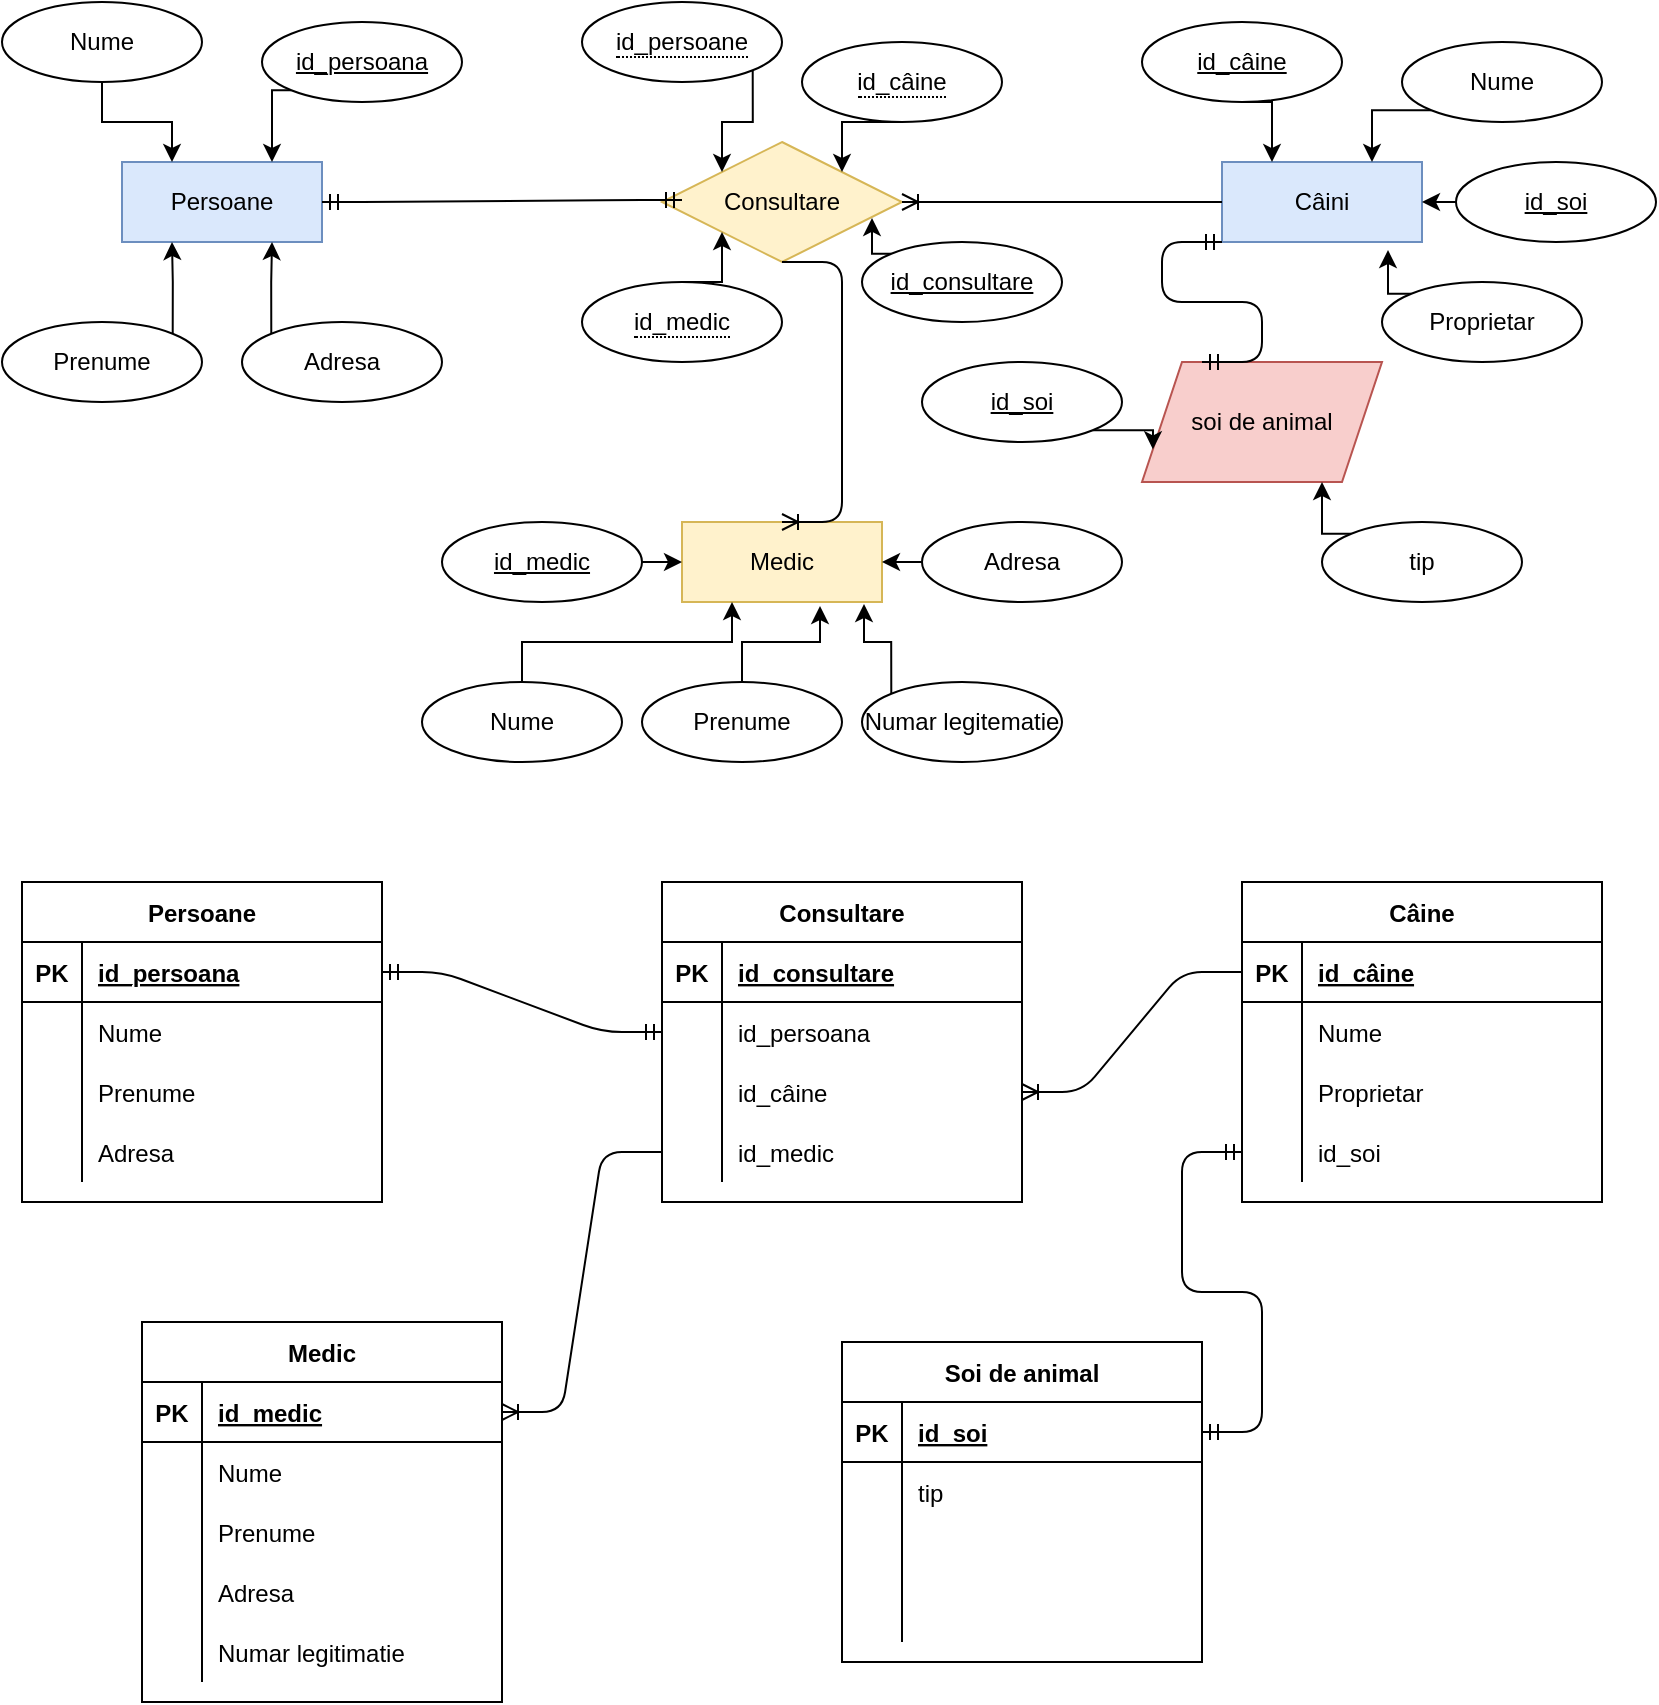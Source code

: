 <mxfile version="14.5.4" type="google"><diagram id="ahMqKwk7GTCR7lcBYKXt" name="Page-1"><mxGraphModel dx="1185" dy="609" grid="1" gridSize="10" guides="1" tooltips="1" connect="1" arrows="1" fold="1" page="1" pageScale="1" pageWidth="827" pageHeight="1169" math="0" shadow="0"><root><mxCell id="0"/><mxCell id="1" parent="0"/><mxCell id="pin97Sy3de3NEiCgct8l-1" value="Persoane" style="whiteSpace=wrap;html=1;align=center;fillColor=#dae8fc;strokeColor=#6c8ebf;" vertex="1" parent="1"><mxGeometry x="60" y="120" width="100" height="40" as="geometry"/></mxCell><mxCell id="pin97Sy3de3NEiCgct8l-2" value="Câini" style="whiteSpace=wrap;html=1;align=center;fillColor=#dae8fc;strokeColor=#6c8ebf;" vertex="1" parent="1"><mxGeometry x="610" y="120" width="100" height="40" as="geometry"/></mxCell><mxCell id="pin97Sy3de3NEiCgct8l-8" style="edgeStyle=orthogonalEdgeStyle;rounded=0;orthogonalLoop=1;jettySize=auto;html=1;exitX=0;exitY=1;exitDx=0;exitDy=0;entryX=0.75;entryY=0;entryDx=0;entryDy=0;" edge="1" parent="1" source="pin97Sy3de3NEiCgct8l-3" target="pin97Sy3de3NEiCgct8l-1"><mxGeometry relative="1" as="geometry"/></mxCell><mxCell id="pin97Sy3de3NEiCgct8l-3" value="id_persoana" style="ellipse;whiteSpace=wrap;html=1;align=center;fontStyle=4;" vertex="1" parent="1"><mxGeometry x="130" y="50" width="100" height="40" as="geometry"/></mxCell><mxCell id="pin97Sy3de3NEiCgct8l-7" style="edgeStyle=orthogonalEdgeStyle;rounded=0;orthogonalLoop=1;jettySize=auto;html=1;exitX=0.5;exitY=1;exitDx=0;exitDy=0;entryX=0.25;entryY=0;entryDx=0;entryDy=0;" edge="1" parent="1" source="pin97Sy3de3NEiCgct8l-4" target="pin97Sy3de3NEiCgct8l-1"><mxGeometry relative="1" as="geometry"/></mxCell><mxCell id="pin97Sy3de3NEiCgct8l-4" value="Nume" style="ellipse;whiteSpace=wrap;html=1;align=center;" vertex="1" parent="1"><mxGeometry y="40" width="100" height="40" as="geometry"/></mxCell><mxCell id="pin97Sy3de3NEiCgct8l-12" style="edgeStyle=orthogonalEdgeStyle;rounded=0;orthogonalLoop=1;jettySize=auto;html=1;exitX=1;exitY=0;exitDx=0;exitDy=0;entryX=0.25;entryY=1;entryDx=0;entryDy=0;" edge="1" parent="1" source="pin97Sy3de3NEiCgct8l-5" target="pin97Sy3de3NEiCgct8l-1"><mxGeometry relative="1" as="geometry"/></mxCell><mxCell id="pin97Sy3de3NEiCgct8l-5" value="Prenume" style="ellipse;whiteSpace=wrap;html=1;align=center;" vertex="1" parent="1"><mxGeometry y="200" width="100" height="40" as="geometry"/></mxCell><mxCell id="pin97Sy3de3NEiCgct8l-13" style="edgeStyle=orthogonalEdgeStyle;rounded=0;orthogonalLoop=1;jettySize=auto;html=1;exitX=0;exitY=0;exitDx=0;exitDy=0;entryX=0.75;entryY=1;entryDx=0;entryDy=0;" edge="1" parent="1" source="pin97Sy3de3NEiCgct8l-6" target="pin97Sy3de3NEiCgct8l-1"><mxGeometry relative="1" as="geometry"/></mxCell><mxCell id="pin97Sy3de3NEiCgct8l-6" value="Adresa" style="ellipse;whiteSpace=wrap;html=1;align=center;" vertex="1" parent="1"><mxGeometry x="120" y="200" width="100" height="40" as="geometry"/></mxCell><mxCell id="pin97Sy3de3NEiCgct8l-52" style="edgeStyle=orthogonalEdgeStyle;rounded=0;orthogonalLoop=1;jettySize=auto;html=1;exitX=0.5;exitY=1;exitDx=0;exitDy=0;entryX=0.25;entryY=0;entryDx=0;entryDy=0;" edge="1" parent="1" source="pin97Sy3de3NEiCgct8l-9" target="pin97Sy3de3NEiCgct8l-2"><mxGeometry relative="1" as="geometry"/></mxCell><mxCell id="pin97Sy3de3NEiCgct8l-9" value="id_câine" style="ellipse;whiteSpace=wrap;html=1;align=center;fontStyle=4;" vertex="1" parent="1"><mxGeometry x="570" y="50" width="100" height="40" as="geometry"/></mxCell><mxCell id="pin97Sy3de3NEiCgct8l-15" style="edgeStyle=orthogonalEdgeStyle;rounded=0;orthogonalLoop=1;jettySize=auto;html=1;exitX=0;exitY=1;exitDx=0;exitDy=0;entryX=0.75;entryY=0;entryDx=0;entryDy=0;" edge="1" parent="1" source="pin97Sy3de3NEiCgct8l-10" target="pin97Sy3de3NEiCgct8l-2"><mxGeometry relative="1" as="geometry"/></mxCell><mxCell id="pin97Sy3de3NEiCgct8l-10" value="Nume" style="ellipse;whiteSpace=wrap;html=1;align=center;" vertex="1" parent="1"><mxGeometry x="700" y="60" width="100" height="40" as="geometry"/></mxCell><mxCell id="pin97Sy3de3NEiCgct8l-14" style="edgeStyle=orthogonalEdgeStyle;rounded=0;orthogonalLoop=1;jettySize=auto;html=1;exitX=0;exitY=0;exitDx=0;exitDy=0;entryX=0.83;entryY=1.1;entryDx=0;entryDy=0;entryPerimeter=0;" edge="1" parent="1" source="pin97Sy3de3NEiCgct8l-11" target="pin97Sy3de3NEiCgct8l-2"><mxGeometry relative="1" as="geometry"/></mxCell><mxCell id="pin97Sy3de3NEiCgct8l-11" value="Proprietar" style="ellipse;whiteSpace=wrap;html=1;align=center;" vertex="1" parent="1"><mxGeometry x="690" y="180" width="100" height="40" as="geometry"/></mxCell><mxCell id="pin97Sy3de3NEiCgct8l-17" value="Medic" style="whiteSpace=wrap;html=1;align=center;fillColor=#fff2cc;strokeColor=#d6b656;" vertex="1" parent="1"><mxGeometry x="340" y="300" width="100" height="40" as="geometry"/></mxCell><mxCell id="pin97Sy3de3NEiCgct8l-22" style="edgeStyle=orthogonalEdgeStyle;rounded=0;orthogonalLoop=1;jettySize=auto;html=1;exitX=1;exitY=0.5;exitDx=0;exitDy=0;entryX=0;entryY=0.5;entryDx=0;entryDy=0;" edge="1" parent="1" source="pin97Sy3de3NEiCgct8l-18" target="pin97Sy3de3NEiCgct8l-17"><mxGeometry relative="1" as="geometry"/></mxCell><mxCell id="pin97Sy3de3NEiCgct8l-18" value="id_medic" style="ellipse;whiteSpace=wrap;html=1;align=center;fontStyle=4;" vertex="1" parent="1"><mxGeometry x="220" y="300" width="100" height="40" as="geometry"/></mxCell><mxCell id="pin97Sy3de3NEiCgct8l-25" style="edgeStyle=orthogonalEdgeStyle;rounded=0;orthogonalLoop=1;jettySize=auto;html=1;exitX=0.5;exitY=0;exitDx=0;exitDy=0;entryX=0.69;entryY=1.05;entryDx=0;entryDy=0;entryPerimeter=0;" edge="1" parent="1" source="pin97Sy3de3NEiCgct8l-19" target="pin97Sy3de3NEiCgct8l-17"><mxGeometry relative="1" as="geometry"/></mxCell><mxCell id="pin97Sy3de3NEiCgct8l-19" value="Prenume" style="ellipse;whiteSpace=wrap;html=1;align=center;" vertex="1" parent="1"><mxGeometry x="320" y="380" width="100" height="40" as="geometry"/></mxCell><mxCell id="pin97Sy3de3NEiCgct8l-23" style="edgeStyle=orthogonalEdgeStyle;rounded=0;orthogonalLoop=1;jettySize=auto;html=1;exitX=0;exitY=0.5;exitDx=0;exitDy=0;entryX=1;entryY=0.5;entryDx=0;entryDy=0;" edge="1" parent="1" source="pin97Sy3de3NEiCgct8l-20" target="pin97Sy3de3NEiCgct8l-17"><mxGeometry relative="1" as="geometry"/></mxCell><mxCell id="pin97Sy3de3NEiCgct8l-20" value="Adresa" style="ellipse;whiteSpace=wrap;html=1;align=center;" vertex="1" parent="1"><mxGeometry x="460" y="300" width="100" height="40" as="geometry"/></mxCell><mxCell id="pin97Sy3de3NEiCgct8l-24" style="edgeStyle=orthogonalEdgeStyle;rounded=0;orthogonalLoop=1;jettySize=auto;html=1;exitX=0.5;exitY=0;exitDx=0;exitDy=0;entryX=0.25;entryY=1;entryDx=0;entryDy=0;" edge="1" parent="1" source="pin97Sy3de3NEiCgct8l-21" target="pin97Sy3de3NEiCgct8l-17"><mxGeometry relative="1" as="geometry"/></mxCell><mxCell id="pin97Sy3de3NEiCgct8l-21" value="Nume" style="ellipse;whiteSpace=wrap;html=1;align=center;" vertex="1" parent="1"><mxGeometry x="210" y="380" width="100" height="40" as="geometry"/></mxCell><mxCell id="pin97Sy3de3NEiCgct8l-26" value="Consultare" style="shape=rhombus;perimeter=rhombusPerimeter;whiteSpace=wrap;html=1;align=center;fillColor=#fff2cc;strokeColor=#d6b656;" vertex="1" parent="1"><mxGeometry x="330" y="110" width="120" height="60" as="geometry"/></mxCell><mxCell id="pin97Sy3de3NEiCgct8l-28" value="" style="edgeStyle=entityRelationEdgeStyle;fontSize=12;html=1;endArrow=ERoneToMany;exitX=0;exitY=0.5;exitDx=0;exitDy=0;entryX=1;entryY=0.5;entryDx=0;entryDy=0;" edge="1" parent="1" source="pin97Sy3de3NEiCgct8l-2" target="pin97Sy3de3NEiCgct8l-26"><mxGeometry width="100" height="100" relative="1" as="geometry"><mxPoint x="510" y="280" as="sourcePoint"/><mxPoint x="610" y="180" as="targetPoint"/></mxGeometry></mxCell><mxCell id="pin97Sy3de3NEiCgct8l-29" value="" style="edgeStyle=entityRelationEdgeStyle;fontSize=12;html=1;endArrow=ERmandOne;startArrow=ERmandOne;exitX=1;exitY=0.5;exitDx=0;exitDy=0;" edge="1" parent="1" source="pin97Sy3de3NEiCgct8l-1"><mxGeometry width="100" height="100" relative="1" as="geometry"><mxPoint x="190" y="230" as="sourcePoint"/><mxPoint x="340" y="139" as="targetPoint"/></mxGeometry></mxCell><mxCell id="pin97Sy3de3NEiCgct8l-32" style="edgeStyle=orthogonalEdgeStyle;rounded=0;orthogonalLoop=1;jettySize=auto;html=1;exitX=0;exitY=0;exitDx=0;exitDy=0;entryX=0.91;entryY=1.025;entryDx=0;entryDy=0;entryPerimeter=0;" edge="1" parent="1" source="pin97Sy3de3NEiCgct8l-30" target="pin97Sy3de3NEiCgct8l-17"><mxGeometry relative="1" as="geometry"/></mxCell><mxCell id="pin97Sy3de3NEiCgct8l-30" value="Numar legitematie" style="ellipse;whiteSpace=wrap;html=1;align=center;" vertex="1" parent="1"><mxGeometry x="430" y="380" width="100" height="40" as="geometry"/></mxCell><mxCell id="pin97Sy3de3NEiCgct8l-33" value="" style="edgeStyle=entityRelationEdgeStyle;fontSize=12;html=1;endArrow=ERoneToMany;entryX=0.5;entryY=0;entryDx=0;entryDy=0;exitX=0.5;exitY=1;exitDx=0;exitDy=0;" edge="1" parent="1" source="pin97Sy3de3NEiCgct8l-26" target="pin97Sy3de3NEiCgct8l-17"><mxGeometry width="100" height="100" relative="1" as="geometry"><mxPoint x="330" y="290" as="sourcePoint"/><mxPoint x="430" y="190" as="targetPoint"/></mxGeometry></mxCell><mxCell id="pin97Sy3de3NEiCgct8l-48" style="edgeStyle=orthogonalEdgeStyle;rounded=0;orthogonalLoop=1;jettySize=auto;html=1;exitX=1;exitY=1;exitDx=0;exitDy=0;entryX=0;entryY=0;entryDx=0;entryDy=0;" edge="1" parent="1" source="pin97Sy3de3NEiCgct8l-42" target="pin97Sy3de3NEiCgct8l-26"><mxGeometry relative="1" as="geometry"/></mxCell><mxCell id="pin97Sy3de3NEiCgct8l-42" value="&lt;span style=&quot;border-bottom: 1px dotted&quot;&gt;id_persoane&lt;/span&gt;" style="ellipse;whiteSpace=wrap;html=1;align=center;" vertex="1" parent="1"><mxGeometry x="290" y="40" width="100" height="40" as="geometry"/></mxCell><mxCell id="pin97Sy3de3NEiCgct8l-47" style="edgeStyle=orthogonalEdgeStyle;rounded=0;orthogonalLoop=1;jettySize=auto;html=1;exitX=0.5;exitY=1;exitDx=0;exitDy=0;entryX=1;entryY=0;entryDx=0;entryDy=0;" edge="1" parent="1" source="pin97Sy3de3NEiCgct8l-43" target="pin97Sy3de3NEiCgct8l-26"><mxGeometry relative="1" as="geometry"/></mxCell><mxCell id="pin97Sy3de3NEiCgct8l-43" value="&lt;span style=&quot;border-bottom: 1px dotted&quot;&gt;id_câine&lt;/span&gt;" style="ellipse;whiteSpace=wrap;html=1;align=center;" vertex="1" parent="1"><mxGeometry x="400" y="60" width="100" height="40" as="geometry"/></mxCell><mxCell id="pin97Sy3de3NEiCgct8l-46" style="edgeStyle=orthogonalEdgeStyle;rounded=0;orthogonalLoop=1;jettySize=auto;html=1;exitX=0.5;exitY=0;exitDx=0;exitDy=0;entryX=0;entryY=1;entryDx=0;entryDy=0;" edge="1" parent="1" source="pin97Sy3de3NEiCgct8l-44" target="pin97Sy3de3NEiCgct8l-26"><mxGeometry relative="1" as="geometry"/></mxCell><mxCell id="pin97Sy3de3NEiCgct8l-44" value="&lt;span style=&quot;border-bottom: 1px dotted&quot;&gt;id_medic&lt;/span&gt;" style="ellipse;whiteSpace=wrap;html=1;align=center;" vertex="1" parent="1"><mxGeometry x="290" y="180" width="100" height="40" as="geometry"/></mxCell><mxCell id="pin97Sy3de3NEiCgct8l-49" value="soi de animal" style="shape=parallelogram;perimeter=parallelogramPerimeter;whiteSpace=wrap;html=1;fixedSize=1;fillColor=#f8cecc;strokeColor=#b85450;" vertex="1" parent="1"><mxGeometry x="570" y="220" width="120" height="60" as="geometry"/></mxCell><mxCell id="pin97Sy3de3NEiCgct8l-66" style="edgeStyle=orthogonalEdgeStyle;rounded=0;orthogonalLoop=1;jettySize=auto;html=1;exitX=1;exitY=1;exitDx=0;exitDy=0;entryX=0;entryY=0.75;entryDx=0;entryDy=0;" edge="1" parent="1" source="pin97Sy3de3NEiCgct8l-55" target="pin97Sy3de3NEiCgct8l-49"><mxGeometry relative="1" as="geometry"/></mxCell><mxCell id="pin97Sy3de3NEiCgct8l-55" value="id_soi" style="ellipse;whiteSpace=wrap;html=1;align=center;fontStyle=4;" vertex="1" parent="1"><mxGeometry x="460" y="220" width="100" height="40" as="geometry"/></mxCell><mxCell id="pin97Sy3de3NEiCgct8l-65" style="edgeStyle=orthogonalEdgeStyle;rounded=0;orthogonalLoop=1;jettySize=auto;html=1;exitX=0;exitY=0;exitDx=0;exitDy=0;entryX=0.75;entryY=1;entryDx=0;entryDy=0;" edge="1" parent="1" source="pin97Sy3de3NEiCgct8l-56" target="pin97Sy3de3NEiCgct8l-49"><mxGeometry relative="1" as="geometry"/></mxCell><mxCell id="pin97Sy3de3NEiCgct8l-56" value="tip" style="ellipse;whiteSpace=wrap;html=1;align=center;" vertex="1" parent="1"><mxGeometry x="660" y="300" width="100" height="40" as="geometry"/></mxCell><mxCell id="pin97Sy3de3NEiCgct8l-61" style="edgeStyle=orthogonalEdgeStyle;rounded=0;orthogonalLoop=1;jettySize=auto;html=1;exitX=0;exitY=0.5;exitDx=0;exitDy=0;entryX=1;entryY=0.5;entryDx=0;entryDy=0;" edge="1" parent="1" source="pin97Sy3de3NEiCgct8l-59" target="pin97Sy3de3NEiCgct8l-2"><mxGeometry relative="1" as="geometry"/></mxCell><mxCell id="pin97Sy3de3NEiCgct8l-59" value="id_soi" style="ellipse;whiteSpace=wrap;html=1;align=center;fontStyle=4;" vertex="1" parent="1"><mxGeometry x="727" y="120" width="100" height="40" as="geometry"/></mxCell><mxCell id="pin97Sy3de3NEiCgct8l-62" value="" style="edgeStyle=entityRelationEdgeStyle;fontSize=12;html=1;endArrow=ERmandOne;startArrow=ERmandOne;entryX=0;entryY=1;entryDx=0;entryDy=0;exitX=0.25;exitY=0;exitDx=0;exitDy=0;" edge="1" parent="1" source="pin97Sy3de3NEiCgct8l-49" target="pin97Sy3de3NEiCgct8l-2"><mxGeometry width="100" height="100" relative="1" as="geometry"><mxPoint x="490" y="280" as="sourcePoint"/><mxPoint x="590" y="180" as="targetPoint"/></mxGeometry></mxCell><mxCell id="pin97Sy3de3NEiCgct8l-67" value="Persoane" style="shape=table;startSize=30;container=1;collapsible=1;childLayout=tableLayout;fixedRows=1;rowLines=0;fontStyle=1;align=center;resizeLast=1;" vertex="1" parent="1"><mxGeometry x="10" y="480" width="180" height="160" as="geometry"/></mxCell><mxCell id="pin97Sy3de3NEiCgct8l-68" value="" style="shape=partialRectangle;collapsible=0;dropTarget=0;pointerEvents=0;fillColor=none;top=0;left=0;bottom=1;right=0;points=[[0,0.5],[1,0.5]];portConstraint=eastwest;" vertex="1" parent="pin97Sy3de3NEiCgct8l-67"><mxGeometry y="30" width="180" height="30" as="geometry"/></mxCell><mxCell id="pin97Sy3de3NEiCgct8l-69" value="PK" style="shape=partialRectangle;connectable=0;fillColor=none;top=0;left=0;bottom=0;right=0;fontStyle=1;overflow=hidden;" vertex="1" parent="pin97Sy3de3NEiCgct8l-68"><mxGeometry width="30" height="30" as="geometry"/></mxCell><mxCell id="pin97Sy3de3NEiCgct8l-70" value="id_persoana" style="shape=partialRectangle;connectable=0;fillColor=none;top=0;left=0;bottom=0;right=0;align=left;spacingLeft=6;fontStyle=5;overflow=hidden;" vertex="1" parent="pin97Sy3de3NEiCgct8l-68"><mxGeometry x="30" width="150" height="30" as="geometry"/></mxCell><mxCell id="pin97Sy3de3NEiCgct8l-71" value="" style="shape=partialRectangle;collapsible=0;dropTarget=0;pointerEvents=0;fillColor=none;top=0;left=0;bottom=0;right=0;points=[[0,0.5],[1,0.5]];portConstraint=eastwest;" vertex="1" parent="pin97Sy3de3NEiCgct8l-67"><mxGeometry y="60" width="180" height="30" as="geometry"/></mxCell><mxCell id="pin97Sy3de3NEiCgct8l-72" value="" style="shape=partialRectangle;connectable=0;fillColor=none;top=0;left=0;bottom=0;right=0;editable=1;overflow=hidden;" vertex="1" parent="pin97Sy3de3NEiCgct8l-71"><mxGeometry width="30" height="30" as="geometry"/></mxCell><mxCell id="pin97Sy3de3NEiCgct8l-73" value="Nume" style="shape=partialRectangle;connectable=0;fillColor=none;top=0;left=0;bottom=0;right=0;align=left;spacingLeft=6;overflow=hidden;" vertex="1" parent="pin97Sy3de3NEiCgct8l-71"><mxGeometry x="30" width="150" height="30" as="geometry"/></mxCell><mxCell id="pin97Sy3de3NEiCgct8l-74" value="" style="shape=partialRectangle;collapsible=0;dropTarget=0;pointerEvents=0;fillColor=none;top=0;left=0;bottom=0;right=0;points=[[0,0.5],[1,0.5]];portConstraint=eastwest;" vertex="1" parent="pin97Sy3de3NEiCgct8l-67"><mxGeometry y="90" width="180" height="30" as="geometry"/></mxCell><mxCell id="pin97Sy3de3NEiCgct8l-75" value="" style="shape=partialRectangle;connectable=0;fillColor=none;top=0;left=0;bottom=0;right=0;editable=1;overflow=hidden;" vertex="1" parent="pin97Sy3de3NEiCgct8l-74"><mxGeometry width="30" height="30" as="geometry"/></mxCell><mxCell id="pin97Sy3de3NEiCgct8l-76" value="Prenume" style="shape=partialRectangle;connectable=0;fillColor=none;top=0;left=0;bottom=0;right=0;align=left;spacingLeft=6;overflow=hidden;" vertex="1" parent="pin97Sy3de3NEiCgct8l-74"><mxGeometry x="30" width="150" height="30" as="geometry"/></mxCell><mxCell id="pin97Sy3de3NEiCgct8l-77" value="" style="shape=partialRectangle;collapsible=0;dropTarget=0;pointerEvents=0;fillColor=none;top=0;left=0;bottom=0;right=0;points=[[0,0.5],[1,0.5]];portConstraint=eastwest;" vertex="1" parent="pin97Sy3de3NEiCgct8l-67"><mxGeometry y="120" width="180" height="30" as="geometry"/></mxCell><mxCell id="pin97Sy3de3NEiCgct8l-78" value="" style="shape=partialRectangle;connectable=0;fillColor=none;top=0;left=0;bottom=0;right=0;editable=1;overflow=hidden;" vertex="1" parent="pin97Sy3de3NEiCgct8l-77"><mxGeometry width="30" height="30" as="geometry"/></mxCell><mxCell id="pin97Sy3de3NEiCgct8l-79" value="Adresa" style="shape=partialRectangle;connectable=0;fillColor=none;top=0;left=0;bottom=0;right=0;align=left;spacingLeft=6;overflow=hidden;" vertex="1" parent="pin97Sy3de3NEiCgct8l-77"><mxGeometry x="30" width="150" height="30" as="geometry"/></mxCell><mxCell id="pin97Sy3de3NEiCgct8l-80" value="Consultare" style="shape=table;startSize=30;container=1;collapsible=1;childLayout=tableLayout;fixedRows=1;rowLines=0;fontStyle=1;align=center;resizeLast=1;" vertex="1" parent="1"><mxGeometry x="330" y="480" width="180" height="160" as="geometry"/></mxCell><mxCell id="pin97Sy3de3NEiCgct8l-81" value="" style="shape=partialRectangle;collapsible=0;dropTarget=0;pointerEvents=0;fillColor=none;top=0;left=0;bottom=1;right=0;points=[[0,0.5],[1,0.5]];portConstraint=eastwest;" vertex="1" parent="pin97Sy3de3NEiCgct8l-80"><mxGeometry y="30" width="180" height="30" as="geometry"/></mxCell><mxCell id="pin97Sy3de3NEiCgct8l-82" value="PK" style="shape=partialRectangle;connectable=0;fillColor=none;top=0;left=0;bottom=0;right=0;fontStyle=1;overflow=hidden;" vertex="1" parent="pin97Sy3de3NEiCgct8l-81"><mxGeometry width="30" height="30" as="geometry"/></mxCell><mxCell id="pin97Sy3de3NEiCgct8l-83" value="id_consultare" style="shape=partialRectangle;connectable=0;fillColor=none;top=0;left=0;bottom=0;right=0;align=left;spacingLeft=6;fontStyle=5;overflow=hidden;" vertex="1" parent="pin97Sy3de3NEiCgct8l-81"><mxGeometry x="30" width="150" height="30" as="geometry"/></mxCell><mxCell id="pin97Sy3de3NEiCgct8l-84" value="" style="shape=partialRectangle;collapsible=0;dropTarget=0;pointerEvents=0;fillColor=none;top=0;left=0;bottom=0;right=0;points=[[0,0.5],[1,0.5]];portConstraint=eastwest;" vertex="1" parent="pin97Sy3de3NEiCgct8l-80"><mxGeometry y="60" width="180" height="30" as="geometry"/></mxCell><mxCell id="pin97Sy3de3NEiCgct8l-85" value="" style="shape=partialRectangle;connectable=0;fillColor=none;top=0;left=0;bottom=0;right=0;editable=1;overflow=hidden;" vertex="1" parent="pin97Sy3de3NEiCgct8l-84"><mxGeometry width="30" height="30" as="geometry"/></mxCell><mxCell id="pin97Sy3de3NEiCgct8l-86" value="id_persoana" style="shape=partialRectangle;connectable=0;fillColor=none;top=0;left=0;bottom=0;right=0;align=left;spacingLeft=6;overflow=hidden;" vertex="1" parent="pin97Sy3de3NEiCgct8l-84"><mxGeometry x="30" width="150" height="30" as="geometry"/></mxCell><mxCell id="pin97Sy3de3NEiCgct8l-87" value="" style="shape=partialRectangle;collapsible=0;dropTarget=0;pointerEvents=0;fillColor=none;top=0;left=0;bottom=0;right=0;points=[[0,0.5],[1,0.5]];portConstraint=eastwest;" vertex="1" parent="pin97Sy3de3NEiCgct8l-80"><mxGeometry y="90" width="180" height="30" as="geometry"/></mxCell><mxCell id="pin97Sy3de3NEiCgct8l-88" value="" style="shape=partialRectangle;connectable=0;fillColor=none;top=0;left=0;bottom=0;right=0;editable=1;overflow=hidden;" vertex="1" parent="pin97Sy3de3NEiCgct8l-87"><mxGeometry width="30" height="30" as="geometry"/></mxCell><mxCell id="pin97Sy3de3NEiCgct8l-89" value="id_câine" style="shape=partialRectangle;connectable=0;fillColor=none;top=0;left=0;bottom=0;right=0;align=left;spacingLeft=6;overflow=hidden;" vertex="1" parent="pin97Sy3de3NEiCgct8l-87"><mxGeometry x="30" width="150" height="30" as="geometry"/></mxCell><mxCell id="pin97Sy3de3NEiCgct8l-90" value="" style="shape=partialRectangle;collapsible=0;dropTarget=0;pointerEvents=0;fillColor=none;top=0;left=0;bottom=0;right=0;points=[[0,0.5],[1,0.5]];portConstraint=eastwest;" vertex="1" parent="pin97Sy3de3NEiCgct8l-80"><mxGeometry y="120" width="180" height="30" as="geometry"/></mxCell><mxCell id="pin97Sy3de3NEiCgct8l-91" value="" style="shape=partialRectangle;connectable=0;fillColor=none;top=0;left=0;bottom=0;right=0;editable=1;overflow=hidden;" vertex="1" parent="pin97Sy3de3NEiCgct8l-90"><mxGeometry width="30" height="30" as="geometry"/></mxCell><mxCell id="pin97Sy3de3NEiCgct8l-92" value="id_medic" style="shape=partialRectangle;connectable=0;fillColor=none;top=0;left=0;bottom=0;right=0;align=left;spacingLeft=6;overflow=hidden;" vertex="1" parent="pin97Sy3de3NEiCgct8l-90"><mxGeometry x="30" width="150" height="30" as="geometry"/></mxCell><mxCell id="pin97Sy3de3NEiCgct8l-93" value="Câine" style="shape=table;startSize=30;container=1;collapsible=1;childLayout=tableLayout;fixedRows=1;rowLines=0;fontStyle=1;align=center;resizeLast=1;" vertex="1" parent="1"><mxGeometry x="620" y="480" width="180" height="160" as="geometry"/></mxCell><mxCell id="pin97Sy3de3NEiCgct8l-94" value="" style="shape=partialRectangle;collapsible=0;dropTarget=0;pointerEvents=0;fillColor=none;top=0;left=0;bottom=1;right=0;points=[[0,0.5],[1,0.5]];portConstraint=eastwest;" vertex="1" parent="pin97Sy3de3NEiCgct8l-93"><mxGeometry y="30" width="180" height="30" as="geometry"/></mxCell><mxCell id="pin97Sy3de3NEiCgct8l-95" value="PK" style="shape=partialRectangle;connectable=0;fillColor=none;top=0;left=0;bottom=0;right=0;fontStyle=1;overflow=hidden;" vertex="1" parent="pin97Sy3de3NEiCgct8l-94"><mxGeometry width="30" height="30" as="geometry"/></mxCell><mxCell id="pin97Sy3de3NEiCgct8l-96" value="id_câine" style="shape=partialRectangle;connectable=0;fillColor=none;top=0;left=0;bottom=0;right=0;align=left;spacingLeft=6;fontStyle=5;overflow=hidden;" vertex="1" parent="pin97Sy3de3NEiCgct8l-94"><mxGeometry x="30" width="150" height="30" as="geometry"/></mxCell><mxCell id="pin97Sy3de3NEiCgct8l-97" value="" style="shape=partialRectangle;collapsible=0;dropTarget=0;pointerEvents=0;fillColor=none;top=0;left=0;bottom=0;right=0;points=[[0,0.5],[1,0.5]];portConstraint=eastwest;" vertex="1" parent="pin97Sy3de3NEiCgct8l-93"><mxGeometry y="60" width="180" height="30" as="geometry"/></mxCell><mxCell id="pin97Sy3de3NEiCgct8l-98" value="" style="shape=partialRectangle;connectable=0;fillColor=none;top=0;left=0;bottom=0;right=0;editable=1;overflow=hidden;" vertex="1" parent="pin97Sy3de3NEiCgct8l-97"><mxGeometry width="30" height="30" as="geometry"/></mxCell><mxCell id="pin97Sy3de3NEiCgct8l-99" value="Nume" style="shape=partialRectangle;connectable=0;fillColor=none;top=0;left=0;bottom=0;right=0;align=left;spacingLeft=6;overflow=hidden;" vertex="1" parent="pin97Sy3de3NEiCgct8l-97"><mxGeometry x="30" width="150" height="30" as="geometry"/></mxCell><mxCell id="pin97Sy3de3NEiCgct8l-100" value="" style="shape=partialRectangle;collapsible=0;dropTarget=0;pointerEvents=0;fillColor=none;top=0;left=0;bottom=0;right=0;points=[[0,0.5],[1,0.5]];portConstraint=eastwest;" vertex="1" parent="pin97Sy3de3NEiCgct8l-93"><mxGeometry y="90" width="180" height="30" as="geometry"/></mxCell><mxCell id="pin97Sy3de3NEiCgct8l-101" value="" style="shape=partialRectangle;connectable=0;fillColor=none;top=0;left=0;bottom=0;right=0;editable=1;overflow=hidden;" vertex="1" parent="pin97Sy3de3NEiCgct8l-100"><mxGeometry width="30" height="30" as="geometry"/></mxCell><mxCell id="pin97Sy3de3NEiCgct8l-102" value="Proprietar" style="shape=partialRectangle;connectable=0;fillColor=none;top=0;left=0;bottom=0;right=0;align=left;spacingLeft=6;overflow=hidden;" vertex="1" parent="pin97Sy3de3NEiCgct8l-100"><mxGeometry x="30" width="150" height="30" as="geometry"/></mxCell><mxCell id="pin97Sy3de3NEiCgct8l-103" value="" style="shape=partialRectangle;collapsible=0;dropTarget=0;pointerEvents=0;fillColor=none;top=0;left=0;bottom=0;right=0;points=[[0,0.5],[1,0.5]];portConstraint=eastwest;" vertex="1" parent="pin97Sy3de3NEiCgct8l-93"><mxGeometry y="120" width="180" height="30" as="geometry"/></mxCell><mxCell id="pin97Sy3de3NEiCgct8l-104" value="" style="shape=partialRectangle;connectable=0;fillColor=none;top=0;left=0;bottom=0;right=0;editable=1;overflow=hidden;" vertex="1" parent="pin97Sy3de3NEiCgct8l-103"><mxGeometry width="30" height="30" as="geometry"/></mxCell><mxCell id="pin97Sy3de3NEiCgct8l-105" value="id_soi" style="shape=partialRectangle;connectable=0;fillColor=none;top=0;left=0;bottom=0;right=0;align=left;spacingLeft=6;overflow=hidden;" vertex="1" parent="pin97Sy3de3NEiCgct8l-103"><mxGeometry x="30" width="150" height="30" as="geometry"/></mxCell><mxCell id="pin97Sy3de3NEiCgct8l-106" value="Medic" style="shape=table;startSize=30;container=1;collapsible=1;childLayout=tableLayout;fixedRows=1;rowLines=0;fontStyle=1;align=center;resizeLast=1;" vertex="1" parent="1"><mxGeometry x="70" y="700" width="180" height="190" as="geometry"/></mxCell><mxCell id="pin97Sy3de3NEiCgct8l-107" value="" style="shape=partialRectangle;collapsible=0;dropTarget=0;pointerEvents=0;fillColor=none;top=0;left=0;bottom=1;right=0;points=[[0,0.5],[1,0.5]];portConstraint=eastwest;" vertex="1" parent="pin97Sy3de3NEiCgct8l-106"><mxGeometry y="30" width="180" height="30" as="geometry"/></mxCell><mxCell id="pin97Sy3de3NEiCgct8l-108" value="PK" style="shape=partialRectangle;connectable=0;fillColor=none;top=0;left=0;bottom=0;right=0;fontStyle=1;overflow=hidden;" vertex="1" parent="pin97Sy3de3NEiCgct8l-107"><mxGeometry width="30" height="30" as="geometry"/></mxCell><mxCell id="pin97Sy3de3NEiCgct8l-109" value="id_medic" style="shape=partialRectangle;connectable=0;fillColor=none;top=0;left=0;bottom=0;right=0;align=left;spacingLeft=6;fontStyle=5;overflow=hidden;" vertex="1" parent="pin97Sy3de3NEiCgct8l-107"><mxGeometry x="30" width="150" height="30" as="geometry"/></mxCell><mxCell id="pin97Sy3de3NEiCgct8l-110" value="" style="shape=partialRectangle;collapsible=0;dropTarget=0;pointerEvents=0;fillColor=none;top=0;left=0;bottom=0;right=0;points=[[0,0.5],[1,0.5]];portConstraint=eastwest;" vertex="1" parent="pin97Sy3de3NEiCgct8l-106"><mxGeometry y="60" width="180" height="30" as="geometry"/></mxCell><mxCell id="pin97Sy3de3NEiCgct8l-111" value="" style="shape=partialRectangle;connectable=0;fillColor=none;top=0;left=0;bottom=0;right=0;editable=1;overflow=hidden;" vertex="1" parent="pin97Sy3de3NEiCgct8l-110"><mxGeometry width="30" height="30" as="geometry"/></mxCell><mxCell id="pin97Sy3de3NEiCgct8l-112" value="Nume" style="shape=partialRectangle;connectable=0;fillColor=none;top=0;left=0;bottom=0;right=0;align=left;spacingLeft=6;overflow=hidden;" vertex="1" parent="pin97Sy3de3NEiCgct8l-110"><mxGeometry x="30" width="150" height="30" as="geometry"/></mxCell><mxCell id="pin97Sy3de3NEiCgct8l-113" value="" style="shape=partialRectangle;collapsible=0;dropTarget=0;pointerEvents=0;fillColor=none;top=0;left=0;bottom=0;right=0;points=[[0,0.5],[1,0.5]];portConstraint=eastwest;" vertex="1" parent="pin97Sy3de3NEiCgct8l-106"><mxGeometry y="90" width="180" height="30" as="geometry"/></mxCell><mxCell id="pin97Sy3de3NEiCgct8l-114" value="" style="shape=partialRectangle;connectable=0;fillColor=none;top=0;left=0;bottom=0;right=0;editable=1;overflow=hidden;" vertex="1" parent="pin97Sy3de3NEiCgct8l-113"><mxGeometry width="30" height="30" as="geometry"/></mxCell><mxCell id="pin97Sy3de3NEiCgct8l-115" value="Prenume" style="shape=partialRectangle;connectable=0;fillColor=none;top=0;left=0;bottom=0;right=0;align=left;spacingLeft=6;overflow=hidden;" vertex="1" parent="pin97Sy3de3NEiCgct8l-113"><mxGeometry x="30" width="150" height="30" as="geometry"/></mxCell><mxCell id="pin97Sy3de3NEiCgct8l-116" value="" style="shape=partialRectangle;collapsible=0;dropTarget=0;pointerEvents=0;fillColor=none;top=0;left=0;bottom=0;right=0;points=[[0,0.5],[1,0.5]];portConstraint=eastwest;" vertex="1" parent="pin97Sy3de3NEiCgct8l-106"><mxGeometry y="120" width="180" height="30" as="geometry"/></mxCell><mxCell id="pin97Sy3de3NEiCgct8l-117" value="" style="shape=partialRectangle;connectable=0;fillColor=none;top=0;left=0;bottom=0;right=0;editable=1;overflow=hidden;" vertex="1" parent="pin97Sy3de3NEiCgct8l-116"><mxGeometry width="30" height="30" as="geometry"/></mxCell><mxCell id="pin97Sy3de3NEiCgct8l-118" value="Adresa" style="shape=partialRectangle;connectable=0;fillColor=none;top=0;left=0;bottom=0;right=0;align=left;spacingLeft=6;overflow=hidden;" vertex="1" parent="pin97Sy3de3NEiCgct8l-116"><mxGeometry x="30" width="150" height="30" as="geometry"/></mxCell><mxCell id="pin97Sy3de3NEiCgct8l-137" value="" style="shape=partialRectangle;collapsible=0;dropTarget=0;pointerEvents=0;fillColor=none;top=0;left=0;bottom=0;right=0;points=[[0,0.5],[1,0.5]];portConstraint=eastwest;" vertex="1" parent="pin97Sy3de3NEiCgct8l-106"><mxGeometry y="150" width="180" height="30" as="geometry"/></mxCell><mxCell id="pin97Sy3de3NEiCgct8l-138" value="" style="shape=partialRectangle;connectable=0;fillColor=none;top=0;left=0;bottom=0;right=0;editable=1;overflow=hidden;" vertex="1" parent="pin97Sy3de3NEiCgct8l-137"><mxGeometry width="30" height="30" as="geometry"/></mxCell><mxCell id="pin97Sy3de3NEiCgct8l-139" value="Numar legitimatie" style="shape=partialRectangle;connectable=0;fillColor=none;top=0;left=0;bottom=0;right=0;align=left;spacingLeft=6;overflow=hidden;" vertex="1" parent="pin97Sy3de3NEiCgct8l-137"><mxGeometry x="30" width="150" height="30" as="geometry"/></mxCell><mxCell id="pin97Sy3de3NEiCgct8l-119" value="Soi de animal" style="shape=table;startSize=30;container=1;collapsible=1;childLayout=tableLayout;fixedRows=1;rowLines=0;fontStyle=1;align=center;resizeLast=1;" vertex="1" parent="1"><mxGeometry x="420" y="710" width="180" height="160" as="geometry"/></mxCell><mxCell id="pin97Sy3de3NEiCgct8l-120" value="" style="shape=partialRectangle;collapsible=0;dropTarget=0;pointerEvents=0;fillColor=none;top=0;left=0;bottom=1;right=0;points=[[0,0.5],[1,0.5]];portConstraint=eastwest;" vertex="1" parent="pin97Sy3de3NEiCgct8l-119"><mxGeometry y="30" width="180" height="30" as="geometry"/></mxCell><mxCell id="pin97Sy3de3NEiCgct8l-121" value="PK" style="shape=partialRectangle;connectable=0;fillColor=none;top=0;left=0;bottom=0;right=0;fontStyle=1;overflow=hidden;" vertex="1" parent="pin97Sy3de3NEiCgct8l-120"><mxGeometry width="30" height="30" as="geometry"/></mxCell><mxCell id="pin97Sy3de3NEiCgct8l-122" value="id_soi" style="shape=partialRectangle;connectable=0;fillColor=none;top=0;left=0;bottom=0;right=0;align=left;spacingLeft=6;fontStyle=5;overflow=hidden;" vertex="1" parent="pin97Sy3de3NEiCgct8l-120"><mxGeometry x="30" width="150" height="30" as="geometry"/></mxCell><mxCell id="pin97Sy3de3NEiCgct8l-123" value="" style="shape=partialRectangle;collapsible=0;dropTarget=0;pointerEvents=0;fillColor=none;top=0;left=0;bottom=0;right=0;points=[[0,0.5],[1,0.5]];portConstraint=eastwest;" vertex="1" parent="pin97Sy3de3NEiCgct8l-119"><mxGeometry y="60" width="180" height="30" as="geometry"/></mxCell><mxCell id="pin97Sy3de3NEiCgct8l-124" value="" style="shape=partialRectangle;connectable=0;fillColor=none;top=0;left=0;bottom=0;right=0;editable=1;overflow=hidden;" vertex="1" parent="pin97Sy3de3NEiCgct8l-123"><mxGeometry width="30" height="30" as="geometry"/></mxCell><mxCell id="pin97Sy3de3NEiCgct8l-125" value="tip" style="shape=partialRectangle;connectable=0;fillColor=none;top=0;left=0;bottom=0;right=0;align=left;spacingLeft=6;overflow=hidden;" vertex="1" parent="pin97Sy3de3NEiCgct8l-123"><mxGeometry x="30" width="150" height="30" as="geometry"/></mxCell><mxCell id="pin97Sy3de3NEiCgct8l-126" value="" style="shape=partialRectangle;collapsible=0;dropTarget=0;pointerEvents=0;fillColor=none;top=0;left=0;bottom=0;right=0;points=[[0,0.5],[1,0.5]];portConstraint=eastwest;" vertex="1" parent="pin97Sy3de3NEiCgct8l-119"><mxGeometry y="90" width="180" height="30" as="geometry"/></mxCell><mxCell id="pin97Sy3de3NEiCgct8l-127" value="" style="shape=partialRectangle;connectable=0;fillColor=none;top=0;left=0;bottom=0;right=0;editable=1;overflow=hidden;" vertex="1" parent="pin97Sy3de3NEiCgct8l-126"><mxGeometry width="30" height="30" as="geometry"/></mxCell><mxCell id="pin97Sy3de3NEiCgct8l-128" value="" style="shape=partialRectangle;connectable=0;fillColor=none;top=0;left=0;bottom=0;right=0;align=left;spacingLeft=6;overflow=hidden;" vertex="1" parent="pin97Sy3de3NEiCgct8l-126"><mxGeometry x="30" width="150" height="30" as="geometry"/></mxCell><mxCell id="pin97Sy3de3NEiCgct8l-129" value="" style="shape=partialRectangle;collapsible=0;dropTarget=0;pointerEvents=0;fillColor=none;top=0;left=0;bottom=0;right=0;points=[[0,0.5],[1,0.5]];portConstraint=eastwest;" vertex="1" parent="pin97Sy3de3NEiCgct8l-119"><mxGeometry y="120" width="180" height="30" as="geometry"/></mxCell><mxCell id="pin97Sy3de3NEiCgct8l-130" value="" style="shape=partialRectangle;connectable=0;fillColor=none;top=0;left=0;bottom=0;right=0;editable=1;overflow=hidden;" vertex="1" parent="pin97Sy3de3NEiCgct8l-129"><mxGeometry width="30" height="30" as="geometry"/></mxCell><mxCell id="pin97Sy3de3NEiCgct8l-131" value="" style="shape=partialRectangle;connectable=0;fillColor=none;top=0;left=0;bottom=0;right=0;align=left;spacingLeft=6;overflow=hidden;" vertex="1" parent="pin97Sy3de3NEiCgct8l-129"><mxGeometry x="30" width="150" height="30" as="geometry"/></mxCell><mxCell id="pin97Sy3de3NEiCgct8l-136" style="edgeStyle=orthogonalEdgeStyle;rounded=0;orthogonalLoop=1;jettySize=auto;html=1;exitX=0;exitY=0;exitDx=0;exitDy=0;entryX=0.875;entryY=0.633;entryDx=0;entryDy=0;entryPerimeter=0;" edge="1" parent="1" source="pin97Sy3de3NEiCgct8l-135" target="pin97Sy3de3NEiCgct8l-26"><mxGeometry relative="1" as="geometry"/></mxCell><mxCell id="pin97Sy3de3NEiCgct8l-135" value="id_consultare" style="ellipse;whiteSpace=wrap;html=1;align=center;fontStyle=4;" vertex="1" parent="1"><mxGeometry x="430" y="160" width="100" height="40" as="geometry"/></mxCell><mxCell id="pin97Sy3de3NEiCgct8l-141" value="" style="edgeStyle=entityRelationEdgeStyle;fontSize=12;html=1;endArrow=ERmandOne;startArrow=ERmandOne;exitX=1;exitY=0.5;exitDx=0;exitDy=0;entryX=0;entryY=0.5;entryDx=0;entryDy=0;" edge="1" parent="1" source="pin97Sy3de3NEiCgct8l-68" target="pin97Sy3de3NEiCgct8l-84"><mxGeometry width="100" height="100" relative="1" as="geometry"><mxPoint x="220" y="610" as="sourcePoint"/><mxPoint x="320" y="510" as="targetPoint"/></mxGeometry></mxCell><mxCell id="pin97Sy3de3NEiCgct8l-142" value="" style="edgeStyle=entityRelationEdgeStyle;fontSize=12;html=1;endArrow=ERoneToMany;entryX=1;entryY=0.5;entryDx=0;entryDy=0;" edge="1" parent="1" source="pin97Sy3de3NEiCgct8l-94" target="pin97Sy3de3NEiCgct8l-87"><mxGeometry width="100" height="100" relative="1" as="geometry"><mxPoint x="530" y="680" as="sourcePoint"/><mxPoint x="630" y="580" as="targetPoint"/></mxGeometry></mxCell><mxCell id="pin97Sy3de3NEiCgct8l-143" value="" style="edgeStyle=entityRelationEdgeStyle;fontSize=12;html=1;endArrow=ERoneToMany;entryX=1;entryY=0.5;entryDx=0;entryDy=0;exitX=0;exitY=0.5;exitDx=0;exitDy=0;" edge="1" parent="1" source="pin97Sy3de3NEiCgct8l-90" target="pin97Sy3de3NEiCgct8l-107"><mxGeometry width="100" height="100" relative="1" as="geometry"><mxPoint x="370" y="830" as="sourcePoint"/><mxPoint x="470" y="730" as="targetPoint"/></mxGeometry></mxCell><mxCell id="pin97Sy3de3NEiCgct8l-145" value="" style="edgeStyle=entityRelationEdgeStyle;fontSize=12;html=1;endArrow=ERmandOne;startArrow=ERmandOne;entryX=0;entryY=0.5;entryDx=0;entryDy=0;exitX=1;exitY=0.5;exitDx=0;exitDy=0;" edge="1" parent="1" source="pin97Sy3de3NEiCgct8l-120" target="pin97Sy3de3NEiCgct8l-103"><mxGeometry width="100" height="100" relative="1" as="geometry"><mxPoint x="540" y="770" as="sourcePoint"/><mxPoint x="640" y="670" as="targetPoint"/></mxGeometry></mxCell></root></mxGraphModel></diagram></mxfile>